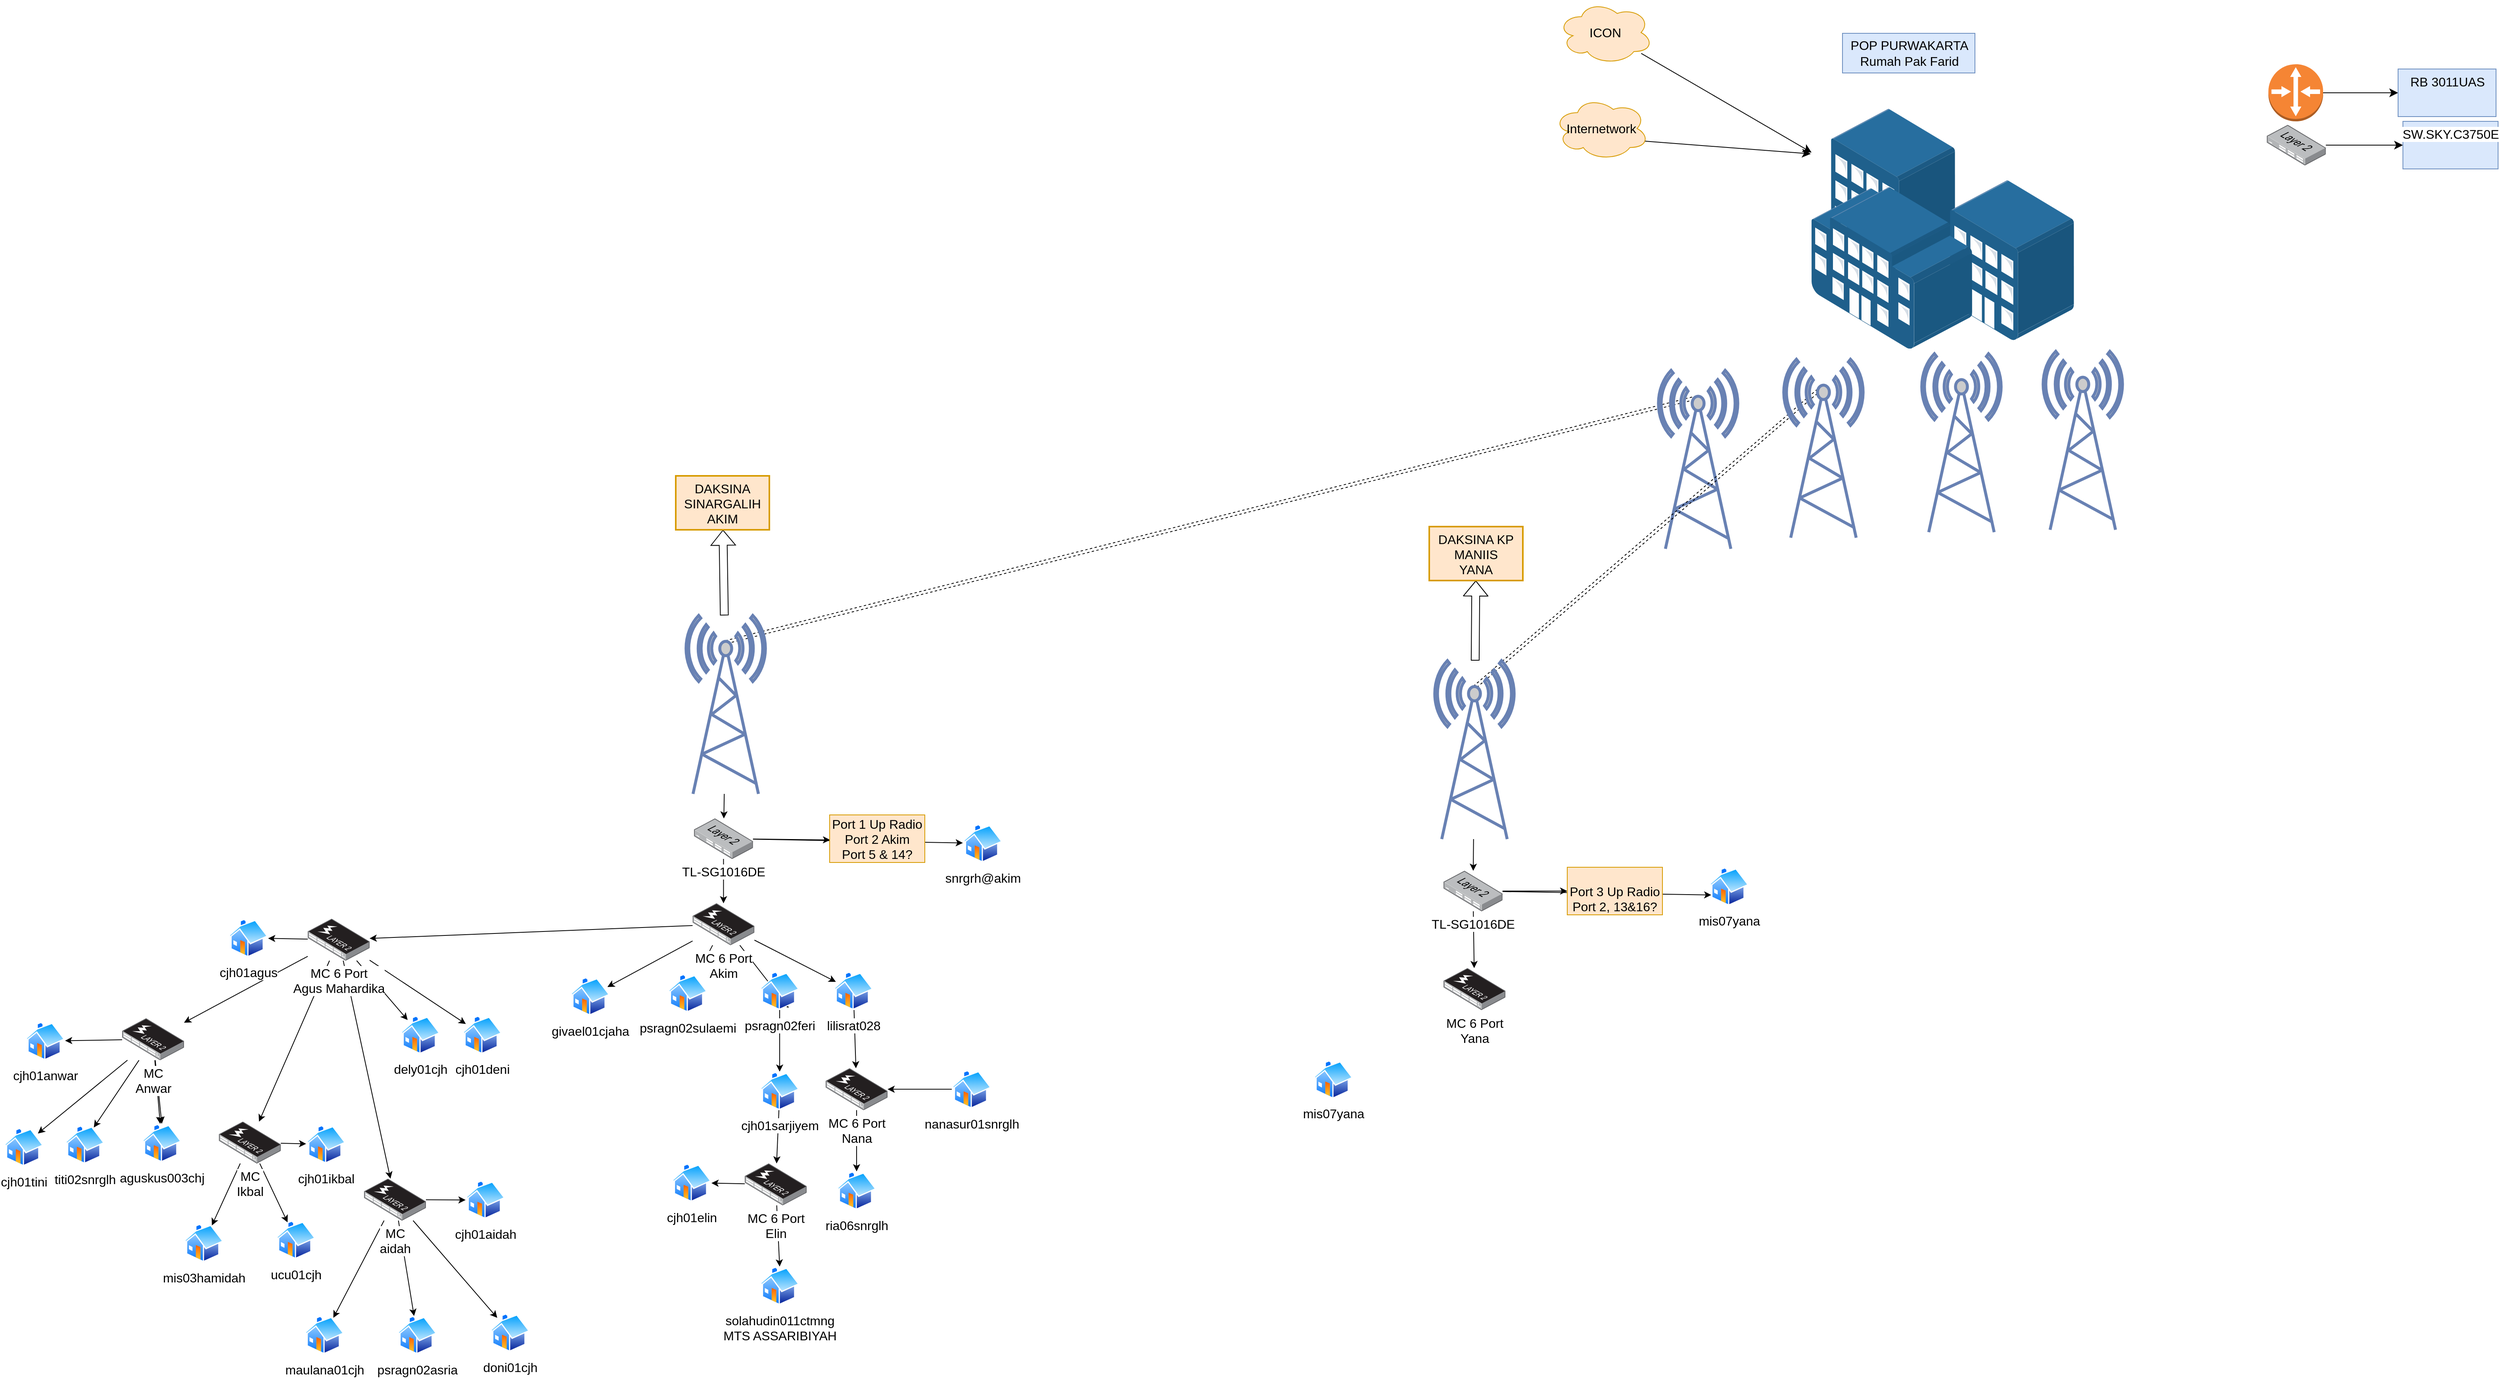 <mxfile version="20.8.16" type="github">
  <diagram name="Page-1" id="jWL4H5GWRWFEMTrIt_fe">
    <mxGraphModel dx="1356" dy="2404" grid="0" gridSize="10" guides="1" tooltips="1" connect="1" arrows="1" fold="1" page="0" pageScale="1" pageWidth="850" pageHeight="1100" math="0" shadow="0">
      <root>
        <mxCell id="0" />
        <mxCell id="1" parent="0" />
        <mxCell id="l8kAq1uLgbvHiUrE_Mqz-3" value="" style="points=[];aspect=fixed;html=1;align=center;shadow=0;dashed=0;image;image=img/lib/allied_telesis/buildings/Building_Cluster.svg;fontSize=16;" vertex="1" parent="1">
          <mxGeometry x="2255" y="-1012" width="330.84" height="303" as="geometry" />
        </mxCell>
        <mxCell id="l8kAq1uLgbvHiUrE_Mqz-4" value="ICON" style="ellipse;shape=cloud;whiteSpace=wrap;html=1;fontSize=16;fillColor=#ffe6cc;strokeColor=#d79b00;" vertex="1" parent="1">
          <mxGeometry x="1935" y="-1148" width="120" height="80" as="geometry" />
        </mxCell>
        <mxCell id="l8kAq1uLgbvHiUrE_Mqz-5" value="Internetwork" style="ellipse;shape=cloud;whiteSpace=wrap;html=1;fontSize=16;fillColor=#ffe6cc;strokeColor=#d79b00;" vertex="1" parent="1">
          <mxGeometry x="1930" y="-1027" width="120" height="80" as="geometry" />
        </mxCell>
        <mxCell id="l8kAq1uLgbvHiUrE_Mqz-6" value="" style="endArrow=classic;html=1;rounded=0;fontSize=12;startSize=8;endSize=8;curved=1;" edge="1" parent="1" source="l8kAq1uLgbvHiUrE_Mqz-4" target="l8kAq1uLgbvHiUrE_Mqz-3">
          <mxGeometry width="50" height="50" relative="1" as="geometry">
            <mxPoint x="2164" y="-679" as="sourcePoint" />
            <mxPoint x="2214" y="-729" as="targetPoint" />
          </mxGeometry>
        </mxCell>
        <mxCell id="l8kAq1uLgbvHiUrE_Mqz-7" value="" style="endArrow=classic;html=1;rounded=0;fontSize=12;startSize=8;endSize=8;curved=1;exitX=0.96;exitY=0.7;exitDx=0;exitDy=0;exitPerimeter=0;" edge="1" parent="1" source="l8kAq1uLgbvHiUrE_Mqz-5">
          <mxGeometry width="50" height="50" relative="1" as="geometry">
            <mxPoint x="2164" y="-679" as="sourcePoint" />
            <mxPoint x="2254" y="-955" as="targetPoint" />
          </mxGeometry>
        </mxCell>
        <mxCell id="l8kAq1uLgbvHiUrE_Mqz-8" value="POP PURWAKARTA &lt;br&gt;Rumah Pak Farid" style="text;html=1;align=center;verticalAlign=middle;resizable=0;points=[];autosize=1;strokeColor=#6c8ebf;fillColor=#dae8fc;fontSize=16;" vertex="1" parent="1">
          <mxGeometry x="2294" y="-1107" width="167" height="50" as="geometry" />
        </mxCell>
        <mxCell id="l8kAq1uLgbvHiUrE_Mqz-21" style="edgeStyle=none;orthogonalLoop=1;jettySize=auto;html=1;entryX=0.5;entryY=0.15;entryDx=0;entryDy=0;entryPerimeter=0;fontSize=12;curved=1;dashed=1;shape=link;exitX=0.5;exitY=0.15;exitDx=0;exitDy=0;exitPerimeter=0;" edge="1" parent="1" source="l8kAq1uLgbvHiUrE_Mqz-9" target="l8kAq1uLgbvHiUrE_Mqz-20">
          <mxGeometry relative="1" as="geometry" />
        </mxCell>
        <mxCell id="l8kAq1uLgbvHiUrE_Mqz-9" value="" style="fontColor=#0066CC;verticalAlign=top;verticalLabelPosition=bottom;labelPosition=center;align=center;html=1;outlineConnect=0;fillColor=#CCCCCC;strokeColor=#6881B3;gradientColor=none;gradientDirection=north;strokeWidth=2;shape=mxgraph.networks.radio_tower;fontSize=16;" vertex="1" parent="1">
          <mxGeometry x="2062" y="-682" width="100" height="225" as="geometry" />
        </mxCell>
        <mxCell id="l8kAq1uLgbvHiUrE_Mqz-118" style="edgeStyle=none;shape=link;curved=1;orthogonalLoop=1;jettySize=auto;html=1;entryX=0.5;entryY=0.15;entryDx=0;entryDy=0;entryPerimeter=0;fontSize=12;dashed=1;exitX=0.5;exitY=0.15;exitDx=0;exitDy=0;exitPerimeter=0;" edge="1" parent="1" source="l8kAq1uLgbvHiUrE_Mqz-10" target="l8kAq1uLgbvHiUrE_Mqz-109">
          <mxGeometry relative="1" as="geometry" />
        </mxCell>
        <mxCell id="l8kAq1uLgbvHiUrE_Mqz-10" value="" style="fontColor=#0066CC;verticalAlign=top;verticalLabelPosition=bottom;labelPosition=center;align=center;html=1;outlineConnect=0;fillColor=#CCCCCC;strokeColor=#6881B3;gradientColor=none;gradientDirection=north;strokeWidth=2;shape=mxgraph.networks.radio_tower;fontSize=16;" vertex="1" parent="1">
          <mxGeometry x="2220" y="-696" width="100" height="225" as="geometry" />
        </mxCell>
        <mxCell id="l8kAq1uLgbvHiUrE_Mqz-11" value="" style="fontColor=#0066CC;verticalAlign=top;verticalLabelPosition=bottom;labelPosition=center;align=center;html=1;outlineConnect=0;fillColor=#CCCCCC;strokeColor=#6881B3;gradientColor=none;gradientDirection=north;strokeWidth=2;shape=mxgraph.networks.radio_tower;fontSize=16;" vertex="1" parent="1">
          <mxGeometry x="2394" y="-703" width="100" height="225" as="geometry" />
        </mxCell>
        <mxCell id="l8kAq1uLgbvHiUrE_Mqz-13" value="" style="fontColor=#0066CC;verticalAlign=top;verticalLabelPosition=bottom;labelPosition=center;align=center;html=1;outlineConnect=0;fillColor=#CCCCCC;strokeColor=#6881B3;gradientColor=none;gradientDirection=north;strokeWidth=2;shape=mxgraph.networks.radio_tower;fontSize=16;" vertex="1" parent="1">
          <mxGeometry x="2547" y="-706" width="100" height="225" as="geometry" />
        </mxCell>
        <mxCell id="l8kAq1uLgbvHiUrE_Mqz-19" value="" style="edgeStyle=none;curved=1;rounded=0;orthogonalLoop=1;jettySize=auto;html=1;fontSize=12;startSize=8;endSize=8;" edge="1" parent="1" source="l8kAq1uLgbvHiUrE_Mqz-14" target="l8kAq1uLgbvHiUrE_Mqz-18">
          <mxGeometry relative="1" as="geometry" />
        </mxCell>
        <mxCell id="l8kAq1uLgbvHiUrE_Mqz-14" value="" style="outlineConnect=0;dashed=0;verticalLabelPosition=bottom;verticalAlign=top;align=center;html=1;shape=mxgraph.aws3.router;fillColor=#F58534;gradientColor=none;fontSize=16;" vertex="1" parent="1">
          <mxGeometry x="2831" y="-1068" width="69" height="72" as="geometry" />
        </mxCell>
        <mxCell id="l8kAq1uLgbvHiUrE_Mqz-17" value="" style="edgeStyle=none;curved=1;rounded=0;orthogonalLoop=1;jettySize=auto;html=1;fontSize=12;startSize=8;endSize=8;" edge="1" parent="1" source="l8kAq1uLgbvHiUrE_Mqz-15" target="l8kAq1uLgbvHiUrE_Mqz-16">
          <mxGeometry relative="1" as="geometry" />
        </mxCell>
        <mxCell id="l8kAq1uLgbvHiUrE_Mqz-15" value="" style="points=[];aspect=fixed;html=1;align=center;shadow=0;dashed=0;image;image=img/lib/allied_telesis/switch/Switch_24_port_L2.svg;fontSize=16;" vertex="1" parent="1">
          <mxGeometry x="2829" y="-991.5" width="74.4" height="51" as="geometry" />
        </mxCell>
        <mxCell id="l8kAq1uLgbvHiUrE_Mqz-16" value="SW.SKY.C3750E" style="whiteSpace=wrap;html=1;fontSize=16;verticalAlign=top;shadow=0;dashed=0;labelBackgroundColor=default;fillColor=#dae8fc;strokeColor=#6c8ebf;" vertex="1" parent="1">
          <mxGeometry x="3000.6" y="-996" width="120" height="60" as="geometry" />
        </mxCell>
        <mxCell id="l8kAq1uLgbvHiUrE_Mqz-18" value="RB 3011UAS" style="whiteSpace=wrap;html=1;fontSize=16;verticalAlign=top;fillColor=#dae8fc;dashed=0;strokeColor=#6c8ebf;" vertex="1" parent="1">
          <mxGeometry x="2994.5" y="-1062" width="123.5" height="60" as="geometry" />
        </mxCell>
        <mxCell id="l8kAq1uLgbvHiUrE_Mqz-23" value="" style="edgeStyle=none;curved=1;rounded=0;orthogonalLoop=1;jettySize=auto;html=1;fontSize=12;shape=flexArrow;" edge="1" parent="1" source="l8kAq1uLgbvHiUrE_Mqz-20" target="l8kAq1uLgbvHiUrE_Mqz-22">
          <mxGeometry relative="1" as="geometry" />
        </mxCell>
        <mxCell id="l8kAq1uLgbvHiUrE_Mqz-27" value="" style="edgeStyle=none;curved=1;orthogonalLoop=1;jettySize=auto;html=1;fontSize=12;" edge="1" parent="1" source="l8kAq1uLgbvHiUrE_Mqz-20" target="l8kAq1uLgbvHiUrE_Mqz-25">
          <mxGeometry relative="1" as="geometry" />
        </mxCell>
        <mxCell id="l8kAq1uLgbvHiUrE_Mqz-20" value="" style="fontColor=#0066CC;verticalAlign=top;verticalLabelPosition=bottom;labelPosition=center;align=center;html=1;outlineConnect=0;fillColor=#CCCCCC;strokeColor=#6881B3;gradientColor=none;gradientDirection=north;strokeWidth=2;shape=mxgraph.networks.radio_tower;fontSize=16;" vertex="1" parent="1">
          <mxGeometry x="836" y="-373" width="100" height="225" as="geometry" />
        </mxCell>
        <mxCell id="l8kAq1uLgbvHiUrE_Mqz-22" value="DAKSINA SINARGALIH&lt;br&gt;AKIM" style="whiteSpace=wrap;html=1;fontSize=16;verticalAlign=top;fillColor=#ffe6cc;strokeColor=#d79b00;gradientDirection=north;strokeWidth=2;" vertex="1" parent="1">
          <mxGeometry x="823" y="-549" width="118" height="68" as="geometry" />
        </mxCell>
        <mxCell id="l8kAq1uLgbvHiUrE_Mqz-24" value="snrgrh@akim" style="aspect=fixed;perimeter=ellipsePerimeter;html=1;align=center;shadow=0;dashed=0;spacingTop=3;image;image=img/lib/active_directory/home.svg;fontSize=16;" vertex="1" parent="1">
          <mxGeometry x="1185" y="-110" width="50" height="48.5" as="geometry" />
        </mxCell>
        <mxCell id="l8kAq1uLgbvHiUrE_Mqz-29" value="" style="edgeStyle=none;curved=1;orthogonalLoop=1;jettySize=auto;html=1;fontSize=12;" edge="1" parent="1" source="l8kAq1uLgbvHiUrE_Mqz-25">
          <mxGeometry relative="1" as="geometry">
            <mxPoint x="1017.6" y="-89.95" as="targetPoint" />
          </mxGeometry>
        </mxCell>
        <mxCell id="l8kAq1uLgbvHiUrE_Mqz-42" style="edgeStyle=none;curved=1;orthogonalLoop=1;jettySize=auto;html=1;fontSize=12;" edge="1" parent="1" source="l8kAq1uLgbvHiUrE_Mqz-25" target="l8kAq1uLgbvHiUrE_Mqz-24">
          <mxGeometry relative="1" as="geometry" />
        </mxCell>
        <mxCell id="l8kAq1uLgbvHiUrE_Mqz-50" style="edgeStyle=none;curved=1;orthogonalLoop=1;jettySize=auto;html=1;fontSize=12;" edge="1" parent="1" source="l8kAq1uLgbvHiUrE_Mqz-25" target="l8kAq1uLgbvHiUrE_Mqz-31">
          <mxGeometry relative="1" as="geometry" />
        </mxCell>
        <mxCell id="l8kAq1uLgbvHiUrE_Mqz-62" style="edgeStyle=none;curved=1;orthogonalLoop=1;jettySize=auto;html=1;fontSize=12;" edge="1" parent="1" source="l8kAq1uLgbvHiUrE_Mqz-31" target="l8kAq1uLgbvHiUrE_Mqz-61">
          <mxGeometry relative="1" as="geometry" />
        </mxCell>
        <mxCell id="l8kAq1uLgbvHiUrE_Mqz-25" value=" TL-SG1016DE" style="points=[];aspect=fixed;html=1;align=center;shadow=0;dashed=0;image;image=img/lib/allied_telesis/switch/Switch_24_port_L2.svg;fontSize=16;" vertex="1" parent="1">
          <mxGeometry x="846" y="-117" width="74.4" height="51" as="geometry" />
        </mxCell>
        <mxCell id="l8kAq1uLgbvHiUrE_Mqz-30" value="Port 1 Up Radio&lt;br&gt;Port 2 Akim&lt;br&gt;Port 5 &amp;amp; 14?" style="rounded=0;whiteSpace=wrap;html=1;fontSize=16;fillColor=#ffe6cc;strokeColor=#d79b00;" vertex="1" parent="1">
          <mxGeometry x="1017" y="-121.5" width="120" height="60" as="geometry" />
        </mxCell>
        <mxCell id="l8kAq1uLgbvHiUrE_Mqz-38" style="edgeStyle=none;curved=1;orthogonalLoop=1;jettySize=auto;html=1;fontSize=12;" edge="1" parent="1" source="l8kAq1uLgbvHiUrE_Mqz-31" target="l8kAq1uLgbvHiUrE_Mqz-32">
          <mxGeometry relative="1" as="geometry" />
        </mxCell>
        <mxCell id="l8kAq1uLgbvHiUrE_Mqz-39" style="edgeStyle=none;curved=1;orthogonalLoop=1;jettySize=auto;html=1;fontSize=12;" edge="1" parent="1" source="l8kAq1uLgbvHiUrE_Mqz-31" target="l8kAq1uLgbvHiUrE_Mqz-33">
          <mxGeometry relative="1" as="geometry" />
        </mxCell>
        <mxCell id="l8kAq1uLgbvHiUrE_Mqz-40" style="edgeStyle=none;curved=1;orthogonalLoop=1;jettySize=auto;html=1;fontSize=12;" edge="1" parent="1" source="l8kAq1uLgbvHiUrE_Mqz-31" target="l8kAq1uLgbvHiUrE_Mqz-35">
          <mxGeometry relative="1" as="geometry" />
        </mxCell>
        <mxCell id="l8kAq1uLgbvHiUrE_Mqz-41" style="edgeStyle=none;curved=1;orthogonalLoop=1;jettySize=auto;html=1;entryX=0.75;entryY=1;entryDx=0;entryDy=0;fontSize=12;" edge="1" parent="1" source="l8kAq1uLgbvHiUrE_Mqz-31" target="l8kAq1uLgbvHiUrE_Mqz-34">
          <mxGeometry relative="1" as="geometry" />
        </mxCell>
        <mxCell id="l8kAq1uLgbvHiUrE_Mqz-31" value="&lt;div&gt;MC 6 Port&lt;/div&gt;&lt;div&gt;Akim&lt;br&gt;&lt;/div&gt;" style="points=[];aspect=fixed;html=1;align=center;shadow=0;dashed=0;image;image=img/lib/allied_telesis/switch/Switch_48_port_L2_POE.svg;fontSize=16;" vertex="1" parent="1">
          <mxGeometry x="844.2" y="-10" width="78" height="52.8" as="geometry" />
        </mxCell>
        <mxCell id="l8kAq1uLgbvHiUrE_Mqz-32" value="givael01cjaha" style="aspect=fixed;perimeter=ellipsePerimeter;html=1;align=center;shadow=0;dashed=0;spacingTop=3;image;image=img/lib/active_directory/home.svg;fontSize=16;" vertex="1" parent="1">
          <mxGeometry x="690" y="83" width="50" height="48.5" as="geometry" />
        </mxCell>
        <mxCell id="l8kAq1uLgbvHiUrE_Mqz-33" value="psragn02sulaemi" style="aspect=fixed;perimeter=ellipsePerimeter;html=1;align=center;shadow=0;dashed=0;spacingTop=3;image;image=img/lib/active_directory/home.svg;fontSize=16;" vertex="1" parent="1">
          <mxGeometry x="813" y="79" width="50" height="48.5" as="geometry" />
        </mxCell>
        <mxCell id="l8kAq1uLgbvHiUrE_Mqz-52" style="edgeStyle=none;curved=1;orthogonalLoop=1;jettySize=auto;html=1;fontSize=12;entryX=0.5;entryY=0;entryDx=0;entryDy=0;" edge="1" parent="1" source="l8kAq1uLgbvHiUrE_Mqz-34" target="l8kAq1uLgbvHiUrE_Mqz-51">
          <mxGeometry relative="1" as="geometry">
            <mxPoint x="938" y="197" as="targetPoint" />
          </mxGeometry>
        </mxCell>
        <mxCell id="l8kAq1uLgbvHiUrE_Mqz-34" value="psragn02feri" style="aspect=fixed;perimeter=ellipsePerimeter;html=1;align=center;shadow=0;dashed=0;spacingTop=3;image;image=img/lib/active_directory/home.svg;fontSize=16;" vertex="1" parent="1">
          <mxGeometry x="929" y="76" width="50" height="48.5" as="geometry" />
        </mxCell>
        <mxCell id="l8kAq1uLgbvHiUrE_Mqz-49" style="edgeStyle=none;curved=1;orthogonalLoop=1;jettySize=auto;html=1;fontSize=12;" edge="1" parent="1" source="l8kAq1uLgbvHiUrE_Mqz-35" target="l8kAq1uLgbvHiUrE_Mqz-45">
          <mxGeometry relative="1" as="geometry" />
        </mxCell>
        <mxCell id="l8kAq1uLgbvHiUrE_Mqz-35" value="lilisrat028" style="aspect=fixed;perimeter=ellipsePerimeter;html=1;align=center;shadow=0;dashed=0;spacingTop=3;image;image=img/lib/active_directory/home.svg;fontSize=16;" vertex="1" parent="1">
          <mxGeometry x="1022" y="76" width="50" height="48.5" as="geometry" />
        </mxCell>
        <mxCell id="l8kAq1uLgbvHiUrE_Mqz-47" style="edgeStyle=none;curved=1;orthogonalLoop=1;jettySize=auto;html=1;fontSize=12;" edge="1" parent="1" source="l8kAq1uLgbvHiUrE_Mqz-43" target="l8kAq1uLgbvHiUrE_Mqz-45">
          <mxGeometry relative="1" as="geometry" />
        </mxCell>
        <mxCell id="l8kAq1uLgbvHiUrE_Mqz-43" value="nanasur01snrglh" style="aspect=fixed;perimeter=ellipsePerimeter;html=1;align=center;shadow=0;dashed=0;spacingTop=3;image;image=img/lib/active_directory/home.svg;fontSize=16;" vertex="1" parent="1">
          <mxGeometry x="1171" y="200.15" width="50" height="48.5" as="geometry" />
        </mxCell>
        <mxCell id="l8kAq1uLgbvHiUrE_Mqz-48" style="edgeStyle=none;curved=1;orthogonalLoop=1;jettySize=auto;html=1;fontSize=12;" edge="1" parent="1" source="l8kAq1uLgbvHiUrE_Mqz-45" target="l8kAq1uLgbvHiUrE_Mqz-46">
          <mxGeometry relative="1" as="geometry" />
        </mxCell>
        <mxCell id="l8kAq1uLgbvHiUrE_Mqz-45" value="&lt;div&gt;MC 6 Port&lt;/div&gt;&lt;div&gt;Nana&lt;br&gt;&lt;/div&gt;" style="points=[];aspect=fixed;html=1;align=center;shadow=0;dashed=0;image;image=img/lib/allied_telesis/switch/Switch_48_port_L2_POE.svg;fontSize=16;" vertex="1" parent="1">
          <mxGeometry x="1012" y="198" width="78" height="52.8" as="geometry" />
        </mxCell>
        <mxCell id="l8kAq1uLgbvHiUrE_Mqz-46" value="ria06snrglh" style="aspect=fixed;perimeter=ellipsePerimeter;html=1;align=center;shadow=0;dashed=0;spacingTop=3;image;image=img/lib/active_directory/home.svg;fontSize=16;" vertex="1" parent="1">
          <mxGeometry x="1026" y="328" width="50" height="48.5" as="geometry" />
        </mxCell>
        <mxCell id="l8kAq1uLgbvHiUrE_Mqz-56" style="edgeStyle=none;curved=1;orthogonalLoop=1;jettySize=auto;html=1;fontSize=12;" edge="1" parent="1" source="l8kAq1uLgbvHiUrE_Mqz-51" target="l8kAq1uLgbvHiUrE_Mqz-55">
          <mxGeometry relative="1" as="geometry" />
        </mxCell>
        <mxCell id="l8kAq1uLgbvHiUrE_Mqz-51" value="cjh01sarjiyem" style="aspect=fixed;perimeter=ellipsePerimeter;html=1;align=center;shadow=0;dashed=0;spacingTop=3;image;image=img/lib/active_directory/home.svg;fontSize=16;" vertex="1" parent="1">
          <mxGeometry x="929" y="202.3" width="50" height="48.5" as="geometry" />
        </mxCell>
        <mxCell id="l8kAq1uLgbvHiUrE_Mqz-58" style="edgeStyle=none;curved=1;orthogonalLoop=1;jettySize=auto;html=1;fontSize=12;" edge="1" parent="1" source="l8kAq1uLgbvHiUrE_Mqz-55" target="l8kAq1uLgbvHiUrE_Mqz-57">
          <mxGeometry relative="1" as="geometry" />
        </mxCell>
        <mxCell id="l8kAq1uLgbvHiUrE_Mqz-60" style="edgeStyle=none;curved=1;orthogonalLoop=1;jettySize=auto;html=1;entryX=0.5;entryY=0;entryDx=0;entryDy=0;fontSize=12;" edge="1" parent="1" source="l8kAq1uLgbvHiUrE_Mqz-55" target="l8kAq1uLgbvHiUrE_Mqz-59">
          <mxGeometry relative="1" as="geometry" />
        </mxCell>
        <mxCell id="l8kAq1uLgbvHiUrE_Mqz-55" value="&lt;div&gt;MC 6 Port&lt;/div&gt;&lt;div&gt;Elin&lt;br&gt;&lt;/div&gt;" style="points=[];aspect=fixed;html=1;align=center;shadow=0;dashed=0;image;image=img/lib/allied_telesis/switch/Switch_48_port_L2_POE.svg;fontSize=16;" vertex="1" parent="1">
          <mxGeometry x="910" y="318" width="78" height="52.8" as="geometry" />
        </mxCell>
        <mxCell id="l8kAq1uLgbvHiUrE_Mqz-57" value="cjh01elin" style="aspect=fixed;perimeter=ellipsePerimeter;html=1;align=center;shadow=0;dashed=0;spacingTop=3;image;image=img/lib/active_directory/home.svg;fontSize=16;" vertex="1" parent="1">
          <mxGeometry x="818" y="318" width="50" height="48.5" as="geometry" />
        </mxCell>
        <mxCell id="l8kAq1uLgbvHiUrE_Mqz-59" value="solahudin011ctmng&lt;br&gt;MTS ASSARIBIYAH" style="aspect=fixed;perimeter=ellipsePerimeter;html=1;align=center;shadow=0;dashed=0;spacingTop=3;image;image=img/lib/active_directory/home.svg;fontSize=16;" vertex="1" parent="1">
          <mxGeometry x="929" y="448" width="50" height="48.5" as="geometry" />
        </mxCell>
        <mxCell id="l8kAq1uLgbvHiUrE_Mqz-64" style="edgeStyle=none;curved=1;orthogonalLoop=1;jettySize=auto;html=1;fontSize=12;" edge="1" parent="1" source="l8kAq1uLgbvHiUrE_Mqz-61" target="l8kAq1uLgbvHiUrE_Mqz-63">
          <mxGeometry relative="1" as="geometry" />
        </mxCell>
        <mxCell id="l8kAq1uLgbvHiUrE_Mqz-66" style="edgeStyle=none;curved=1;orthogonalLoop=1;jettySize=auto;html=1;fontSize=12;" edge="1" parent="1" source="l8kAq1uLgbvHiUrE_Mqz-61" target="l8kAq1uLgbvHiUrE_Mqz-75">
          <mxGeometry relative="1" as="geometry" />
        </mxCell>
        <mxCell id="l8kAq1uLgbvHiUrE_Mqz-71" style="edgeStyle=none;curved=1;orthogonalLoop=1;jettySize=auto;html=1;fontSize=12;" edge="1" parent="1" source="l8kAq1uLgbvHiUrE_Mqz-61" target="l8kAq1uLgbvHiUrE_Mqz-86">
          <mxGeometry relative="1" as="geometry">
            <mxPoint x="311.91" y="154.081" as="targetPoint" />
          </mxGeometry>
        </mxCell>
        <mxCell id="l8kAq1uLgbvHiUrE_Mqz-73" style="edgeStyle=none;curved=1;orthogonalLoop=1;jettySize=auto;html=1;fontSize=12;" edge="1" parent="1" source="l8kAq1uLgbvHiUrE_Mqz-61" target="l8kAq1uLgbvHiUrE_Mqz-69">
          <mxGeometry relative="1" as="geometry" />
        </mxCell>
        <mxCell id="l8kAq1uLgbvHiUrE_Mqz-74" style="edgeStyle=none;curved=1;orthogonalLoop=1;jettySize=auto;html=1;fontSize=12;" edge="1" parent="1" source="l8kAq1uLgbvHiUrE_Mqz-61" target="l8kAq1uLgbvHiUrE_Mqz-70">
          <mxGeometry relative="1" as="geometry" />
        </mxCell>
        <mxCell id="l8kAq1uLgbvHiUrE_Mqz-101" style="edgeStyle=none;curved=1;orthogonalLoop=1;jettySize=auto;html=1;fontSize=12;" edge="1" parent="1" source="l8kAq1uLgbvHiUrE_Mqz-61" target="l8kAq1uLgbvHiUrE_Mqz-100">
          <mxGeometry relative="1" as="geometry" />
        </mxCell>
        <mxCell id="l8kAq1uLgbvHiUrE_Mqz-61" value="&lt;div&gt;MC 6 Port&lt;/div&gt;&lt;div&gt;Agus Mahardika&lt;br&gt;&lt;/div&gt;" style="points=[];aspect=fixed;html=1;align=center;shadow=0;dashed=0;image;image=img/lib/allied_telesis/switch/Switch_48_port_L2_POE.svg;fontSize=16;" vertex="1" parent="1">
          <mxGeometry x="359.0" y="9.45" width="78" height="52.8" as="geometry" />
        </mxCell>
        <mxCell id="l8kAq1uLgbvHiUrE_Mqz-63" value="cjh01agus" style="aspect=fixed;perimeter=ellipsePerimeter;html=1;align=center;shadow=0;dashed=0;spacingTop=3;image;image=img/lib/active_directory/home.svg;fontSize=16;" vertex="1" parent="1">
          <mxGeometry x="259" y="9.45" width="50" height="48.5" as="geometry" />
        </mxCell>
        <mxCell id="l8kAq1uLgbvHiUrE_Mqz-65" value="cjh01anwar" style="aspect=fixed;perimeter=ellipsePerimeter;html=1;align=center;shadow=0;dashed=0;spacingTop=3;image;image=img/lib/active_directory/home.svg;fontSize=16;" vertex="1" parent="1">
          <mxGeometry x="3" y="139.3" width="50" height="48.5" as="geometry" />
        </mxCell>
        <mxCell id="l8kAq1uLgbvHiUrE_Mqz-68" value="cjh01aidah" style="aspect=fixed;perimeter=ellipsePerimeter;html=1;align=center;shadow=0;dashed=0;spacingTop=3;image;image=img/lib/active_directory/home.svg;fontSize=16;" vertex="1" parent="1">
          <mxGeometry x="558" y="339.35" width="50" height="48.5" as="geometry" />
        </mxCell>
        <mxCell id="l8kAq1uLgbvHiUrE_Mqz-69" value="dely01cjh" style="aspect=fixed;perimeter=ellipsePerimeter;html=1;align=center;shadow=0;dashed=0;spacingTop=3;image;image=img/lib/active_directory/home.svg;fontSize=16;" vertex="1" parent="1">
          <mxGeometry x="476" y="131.5" width="50" height="48.5" as="geometry" />
        </mxCell>
        <mxCell id="l8kAq1uLgbvHiUrE_Mqz-70" value="cjh01deni" style="aspect=fixed;perimeter=ellipsePerimeter;html=1;align=center;shadow=0;dashed=0;spacingTop=3;image;image=img/lib/active_directory/home.svg;fontSize=16;" vertex="1" parent="1">
          <mxGeometry x="554" y="131.5" width="50" height="48.5" as="geometry" />
        </mxCell>
        <mxCell id="l8kAq1uLgbvHiUrE_Mqz-76" style="edgeStyle=none;curved=1;orthogonalLoop=1;jettySize=auto;html=1;fontSize=12;" edge="1" parent="1" source="l8kAq1uLgbvHiUrE_Mqz-75" target="l8kAq1uLgbvHiUrE_Mqz-65">
          <mxGeometry relative="1" as="geometry" />
        </mxCell>
        <mxCell id="l8kAq1uLgbvHiUrE_Mqz-81" style="edgeStyle=none;curved=1;orthogonalLoop=1;jettySize=auto;html=1;entryX=1;entryY=0;entryDx=0;entryDy=0;fontSize=12;" edge="1" parent="1" source="l8kAq1uLgbvHiUrE_Mqz-75" target="l8kAq1uLgbvHiUrE_Mqz-77">
          <mxGeometry relative="1" as="geometry" />
        </mxCell>
        <mxCell id="l8kAq1uLgbvHiUrE_Mqz-82" style="edgeStyle=none;curved=1;orthogonalLoop=1;jettySize=auto;html=1;entryX=0.75;entryY=0;entryDx=0;entryDy=0;fontSize=12;" edge="1" parent="1" source="l8kAq1uLgbvHiUrE_Mqz-75" target="l8kAq1uLgbvHiUrE_Mqz-78">
          <mxGeometry relative="1" as="geometry" />
        </mxCell>
        <mxCell id="l8kAq1uLgbvHiUrE_Mqz-83" style="edgeStyle=none;curved=1;orthogonalLoop=1;jettySize=auto;html=1;entryX=0.5;entryY=0;entryDx=0;entryDy=0;fontSize=12;" edge="1" parent="1" source="l8kAq1uLgbvHiUrE_Mqz-75" target="l8kAq1uLgbvHiUrE_Mqz-79">
          <mxGeometry relative="1" as="geometry" />
        </mxCell>
        <mxCell id="l8kAq1uLgbvHiUrE_Mqz-99" value="" style="edgeStyle=none;curved=1;orthogonalLoop=1;jettySize=auto;html=1;fontSize=12;" edge="1" parent="1" source="l8kAq1uLgbvHiUrE_Mqz-75" target="l8kAq1uLgbvHiUrE_Mqz-79">
          <mxGeometry relative="1" as="geometry" />
        </mxCell>
        <mxCell id="l8kAq1uLgbvHiUrE_Mqz-75" value="&lt;div&gt;MC&lt;br&gt;&lt;/div&gt;&lt;div&gt;Anwar&lt;br&gt;&lt;/div&gt;" style="points=[];aspect=fixed;html=1;align=center;shadow=0;dashed=0;image;image=img/lib/allied_telesis/switch/Switch_48_port_L2_POE.svg;fontSize=16;" vertex="1" parent="1">
          <mxGeometry x="125.0" y="135" width="78" height="52.8" as="geometry" />
        </mxCell>
        <mxCell id="l8kAq1uLgbvHiUrE_Mqz-77" value="&lt;div&gt;cjh01tini&lt;/div&gt;&lt;div&gt;&lt;br&gt;&lt;/div&gt;" style="aspect=fixed;perimeter=ellipsePerimeter;html=1;align=center;shadow=0;dashed=0;spacingTop=3;image;image=img/lib/active_directory/home.svg;fontSize=16;" vertex="1" parent="1">
          <mxGeometry x="-24" y="273" width="50" height="48.5" as="geometry" />
        </mxCell>
        <mxCell id="l8kAq1uLgbvHiUrE_Mqz-78" value="titi02snrglh" style="aspect=fixed;perimeter=ellipsePerimeter;html=1;align=center;shadow=0;dashed=0;spacingTop=3;image;image=img/lib/active_directory/home.svg;fontSize=16;" vertex="1" parent="1">
          <mxGeometry x="53" y="270" width="50" height="48.5" as="geometry" />
        </mxCell>
        <mxCell id="l8kAq1uLgbvHiUrE_Mqz-79" value="aguskus003chj" style="aspect=fixed;perimeter=ellipsePerimeter;html=1;align=center;shadow=0;dashed=0;spacingTop=3;image;image=img/lib/active_directory/home.svg;fontSize=16;" vertex="1" parent="1">
          <mxGeometry x="150" y="268" width="50" height="48.5" as="geometry" />
        </mxCell>
        <mxCell id="l8kAq1uLgbvHiUrE_Mqz-88" style="edgeStyle=none;curved=1;orthogonalLoop=1;jettySize=auto;html=1;fontSize=12;" edge="1" parent="1" source="l8kAq1uLgbvHiUrE_Mqz-86" target="l8kAq1uLgbvHiUrE_Mqz-87">
          <mxGeometry relative="1" as="geometry" />
        </mxCell>
        <mxCell id="l8kAq1uLgbvHiUrE_Mqz-94" style="edgeStyle=none;curved=1;orthogonalLoop=1;jettySize=auto;html=1;fontSize=12;" edge="1" parent="1" source="l8kAq1uLgbvHiUrE_Mqz-86" target="l8kAq1uLgbvHiUrE_Mqz-93">
          <mxGeometry relative="1" as="geometry" />
        </mxCell>
        <mxCell id="l8kAq1uLgbvHiUrE_Mqz-96" style="edgeStyle=none;curved=1;orthogonalLoop=1;jettySize=auto;html=1;fontSize=12;" edge="1" parent="1" source="l8kAq1uLgbvHiUrE_Mqz-86" target="l8kAq1uLgbvHiUrE_Mqz-95">
          <mxGeometry relative="1" as="geometry" />
        </mxCell>
        <mxCell id="l8kAq1uLgbvHiUrE_Mqz-86" value="&lt;div&gt;MC &lt;br&gt;&lt;/div&gt;&lt;div&gt;Ikbal&lt;br&gt;&lt;/div&gt;" style="points=[];aspect=fixed;html=1;align=center;shadow=0;dashed=0;image;image=img/lib/allied_telesis/switch/Switch_48_port_L2_POE.svg;fontSize=16;" vertex="1" parent="1">
          <mxGeometry x="247.0" y="265.2" width="78" height="52.8" as="geometry" />
        </mxCell>
        <mxCell id="l8kAq1uLgbvHiUrE_Mqz-87" value="cjh01ikbal" style="aspect=fixed;perimeter=ellipsePerimeter;html=1;align=center;shadow=0;dashed=0;spacingTop=3;image;image=img/lib/active_directory/home.svg;fontSize=16;" vertex="1" parent="1">
          <mxGeometry x="357" y="269.5" width="50" height="48.5" as="geometry" />
        </mxCell>
        <mxCell id="l8kAq1uLgbvHiUrE_Mqz-93" value="mis03hamidah" style="aspect=fixed;perimeter=ellipsePerimeter;html=1;align=center;shadow=0;dashed=0;spacingTop=3;image;image=img/lib/active_directory/home.svg;fontSize=16;" vertex="1" parent="1">
          <mxGeometry x="203" y="394" width="50" height="48.5" as="geometry" />
        </mxCell>
        <mxCell id="l8kAq1uLgbvHiUrE_Mqz-95" value="ucu01cjh" style="aspect=fixed;perimeter=ellipsePerimeter;html=1;align=center;shadow=0;dashed=0;spacingTop=3;image;image=img/lib/active_directory/home.svg;fontSize=16;" vertex="1" parent="1">
          <mxGeometry x="319" y="390" width="50" height="48.5" as="geometry" />
        </mxCell>
        <mxCell id="l8kAq1uLgbvHiUrE_Mqz-102" style="edgeStyle=none;curved=1;orthogonalLoop=1;jettySize=auto;html=1;fontSize=12;" edge="1" parent="1" source="l8kAq1uLgbvHiUrE_Mqz-100" target="l8kAq1uLgbvHiUrE_Mqz-68">
          <mxGeometry relative="1" as="geometry" />
        </mxCell>
        <mxCell id="l8kAq1uLgbvHiUrE_Mqz-106" style="edgeStyle=none;curved=1;orthogonalLoop=1;jettySize=auto;html=1;fontSize=12;" edge="1" parent="1" source="l8kAq1uLgbvHiUrE_Mqz-100" target="l8kAq1uLgbvHiUrE_Mqz-103">
          <mxGeometry relative="1" as="geometry" />
        </mxCell>
        <mxCell id="l8kAq1uLgbvHiUrE_Mqz-107" style="edgeStyle=none;curved=1;orthogonalLoop=1;jettySize=auto;html=1;fontSize=12;" edge="1" parent="1" source="l8kAq1uLgbvHiUrE_Mqz-100" target="l8kAq1uLgbvHiUrE_Mqz-104">
          <mxGeometry relative="1" as="geometry" />
        </mxCell>
        <mxCell id="l8kAq1uLgbvHiUrE_Mqz-108" style="edgeStyle=none;curved=1;orthogonalLoop=1;jettySize=auto;html=1;fontSize=12;" edge="1" parent="1" source="l8kAq1uLgbvHiUrE_Mqz-100" target="l8kAq1uLgbvHiUrE_Mqz-105">
          <mxGeometry relative="1" as="geometry" />
        </mxCell>
        <mxCell id="l8kAq1uLgbvHiUrE_Mqz-100" value="&lt;div&gt;MC &lt;br&gt;&lt;/div&gt;&lt;div&gt;aidah&lt;br&gt;&lt;/div&gt;" style="points=[];aspect=fixed;html=1;align=center;shadow=0;dashed=0;image;image=img/lib/allied_telesis/switch/Switch_48_port_L2_POE.svg;fontSize=16;" vertex="1" parent="1">
          <mxGeometry x="430.0" y="337.2" width="78" height="52.8" as="geometry" />
        </mxCell>
        <mxCell id="l8kAq1uLgbvHiUrE_Mqz-103" value="maulana01cjh" style="aspect=fixed;perimeter=ellipsePerimeter;html=1;align=center;shadow=0;dashed=0;spacingTop=3;image;image=img/lib/active_directory/home.svg;fontSize=16;" vertex="1" parent="1">
          <mxGeometry x="355" y="510" width="50" height="48.5" as="geometry" />
        </mxCell>
        <mxCell id="l8kAq1uLgbvHiUrE_Mqz-104" value="psragn02asria" style="aspect=fixed;perimeter=ellipsePerimeter;html=1;align=center;shadow=0;dashed=0;spacingTop=3;image;image=img/lib/active_directory/home.svg;fontSize=16;" vertex="1" parent="1">
          <mxGeometry x="472" y="510" width="50" height="48.5" as="geometry" />
        </mxCell>
        <mxCell id="l8kAq1uLgbvHiUrE_Mqz-105" value="doni01cjh" style="aspect=fixed;perimeter=ellipsePerimeter;html=1;align=center;shadow=0;dashed=0;spacingTop=3;image;image=img/lib/active_directory/home.svg;fontSize=16;" vertex="1" parent="1">
          <mxGeometry x="589" y="507" width="50" height="48.5" as="geometry" />
        </mxCell>
        <mxCell id="l8kAq1uLgbvHiUrE_Mqz-112" style="edgeStyle=none;curved=1;orthogonalLoop=1;jettySize=auto;html=1;fontSize=12;shape=flexArrow;" edge="1" parent="1" source="l8kAq1uLgbvHiUrE_Mqz-109" target="l8kAq1uLgbvHiUrE_Mqz-111">
          <mxGeometry relative="1" as="geometry" />
        </mxCell>
        <mxCell id="l8kAq1uLgbvHiUrE_Mqz-121" style="edgeStyle=none;curved=1;orthogonalLoop=1;jettySize=auto;html=1;fontSize=12;" edge="1" parent="1" source="l8kAq1uLgbvHiUrE_Mqz-109" target="l8kAq1uLgbvHiUrE_Mqz-119">
          <mxGeometry relative="1" as="geometry" />
        </mxCell>
        <mxCell id="l8kAq1uLgbvHiUrE_Mqz-109" value="" style="fontColor=#0066CC;verticalAlign=top;verticalLabelPosition=bottom;labelPosition=center;align=center;html=1;outlineConnect=0;fillColor=#CCCCCC;strokeColor=#6881B3;gradientColor=none;gradientDirection=north;strokeWidth=2;shape=mxgraph.networks.radio_tower;fontSize=16;" vertex="1" parent="1">
          <mxGeometry x="1780" y="-316" width="100" height="225" as="geometry" />
        </mxCell>
        <mxCell id="l8kAq1uLgbvHiUrE_Mqz-111" value="DAKSINA KP MANIIS&lt;br&gt;YANA" style="whiteSpace=wrap;html=1;fontSize=16;verticalAlign=top;fillColor=#ffe6cc;strokeColor=#d79b00;gradientDirection=north;strokeWidth=2;" vertex="1" parent="1">
          <mxGeometry x="1773" y="-485" width="118" height="68" as="geometry" />
        </mxCell>
        <mxCell id="l8kAq1uLgbvHiUrE_Mqz-125" style="edgeStyle=none;curved=1;orthogonalLoop=1;jettySize=auto;html=1;entryX=0;entryY=0.5;entryDx=0;entryDy=0;fontSize=12;" edge="1" parent="1" source="l8kAq1uLgbvHiUrE_Mqz-119" target="l8kAq1uLgbvHiUrE_Mqz-120">
          <mxGeometry relative="1" as="geometry" />
        </mxCell>
        <mxCell id="l8kAq1uLgbvHiUrE_Mqz-127" style="edgeStyle=none;curved=1;orthogonalLoop=1;jettySize=auto;html=1;entryX=0;entryY=0.75;entryDx=0;entryDy=0;fontSize=12;" edge="1" parent="1" source="l8kAq1uLgbvHiUrE_Mqz-119" target="l8kAq1uLgbvHiUrE_Mqz-126">
          <mxGeometry relative="1" as="geometry" />
        </mxCell>
        <mxCell id="l8kAq1uLgbvHiUrE_Mqz-129" style="edgeStyle=none;curved=1;orthogonalLoop=1;jettySize=auto;html=1;fontSize=12;" edge="1" parent="1" source="l8kAq1uLgbvHiUrE_Mqz-119" target="l8kAq1uLgbvHiUrE_Mqz-128">
          <mxGeometry relative="1" as="geometry" />
        </mxCell>
        <mxCell id="l8kAq1uLgbvHiUrE_Mqz-119" value=" TL-SG1016DE" style="points=[];aspect=fixed;html=1;align=center;shadow=0;dashed=0;image;image=img/lib/allied_telesis/switch/Switch_24_port_L2.svg;fontSize=16;" vertex="1" parent="1">
          <mxGeometry x="1791" y="-51" width="74.4" height="51" as="geometry" />
        </mxCell>
        <mxCell id="l8kAq1uLgbvHiUrE_Mqz-120" value="&lt;div&gt;&lt;br&gt;&lt;/div&gt;&lt;div&gt;Port 3 Up Radio&lt;/div&gt;Port 2, 13&amp;amp;16?" style="rounded=0;whiteSpace=wrap;html=1;fontSize=16;fillColor=#ffe6cc;strokeColor=#d79b00;" vertex="1" parent="1">
          <mxGeometry x="1947" y="-55.5" width="120" height="60" as="geometry" />
        </mxCell>
        <mxCell id="l8kAq1uLgbvHiUrE_Mqz-126" value="mis07yana" style="aspect=fixed;perimeter=ellipsePerimeter;html=1;align=center;shadow=0;dashed=0;spacingTop=3;image;image=img/lib/active_directory/home.svg;fontSize=16;" vertex="1" parent="1">
          <mxGeometry x="2126" y="-55.5" width="50" height="48.5" as="geometry" />
        </mxCell>
        <mxCell id="l8kAq1uLgbvHiUrE_Mqz-128" value="&lt;div&gt;MC 6 Port&lt;/div&gt;&lt;div&gt;Yana&lt;br&gt;&lt;/div&gt;" style="points=[];aspect=fixed;html=1;align=center;shadow=0;dashed=0;image;image=img/lib/allied_telesis/switch/Switch_48_port_L2_POE.svg;fontSize=16;" vertex="1" parent="1">
          <mxGeometry x="1791" y="71.7" width="78" height="52.8" as="geometry" />
        </mxCell>
        <mxCell id="l8kAq1uLgbvHiUrE_Mqz-130" value="mis07yana" style="aspect=fixed;perimeter=ellipsePerimeter;html=1;align=center;shadow=0;dashed=0;spacingTop=3;image;image=img/lib/active_directory/home.svg;fontSize=16;" vertex="1" parent="1">
          <mxGeometry x="1627" y="187.8" width="50" height="48.5" as="geometry" />
        </mxCell>
      </root>
    </mxGraphModel>
  </diagram>
</mxfile>
